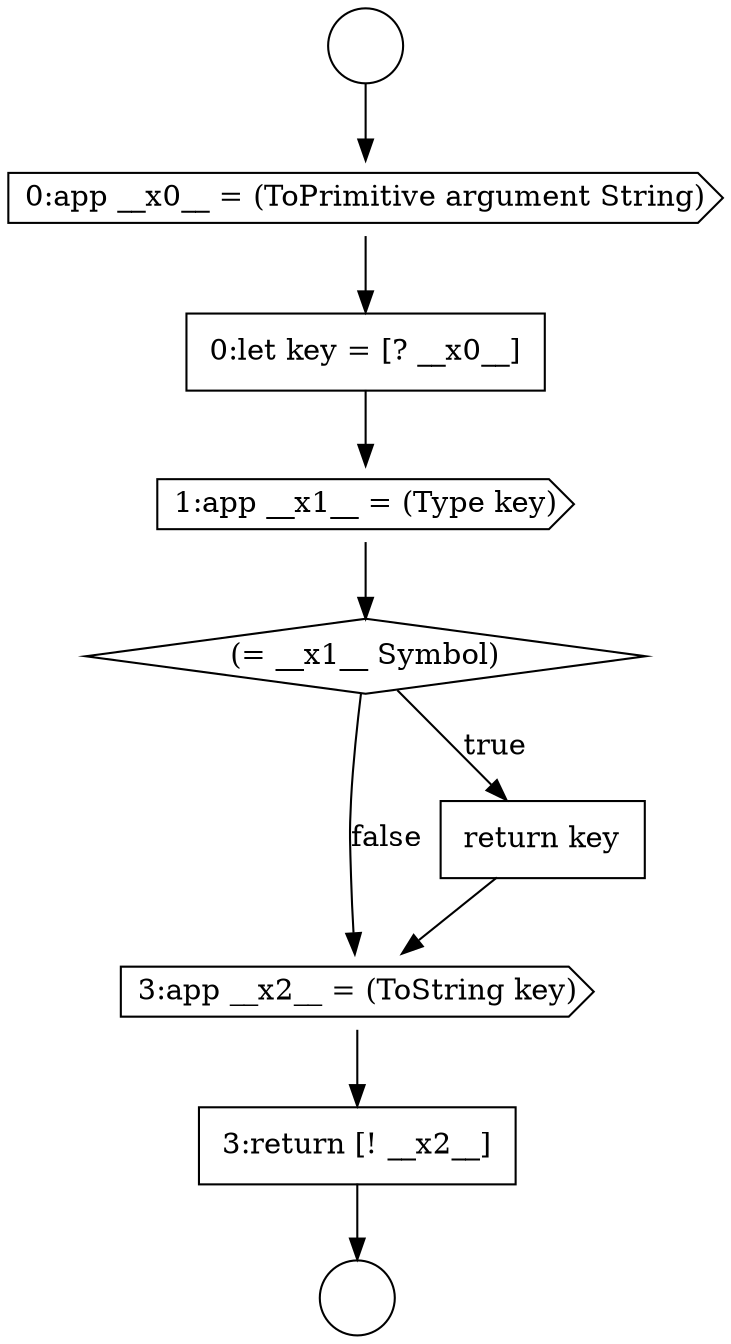 digraph {
  node365 [shape=circle label=" " color="black" fillcolor="white" style=filled]
  node372 [shape=none, margin=0, label=<<font color="black">
    <table border="0" cellborder="1" cellspacing="0" cellpadding="10">
      <tr><td align="left">3:return [! __x2__]</td></tr>
    </table>
  </font>> color="black" fillcolor="white" style=filled]
  node366 [shape=cds, label=<<font color="black">0:app __x0__ = (ToPrimitive argument String)</font>> color="black" fillcolor="white" style=filled]
  node371 [shape=cds, label=<<font color="black">3:app __x2__ = (ToString key)</font>> color="black" fillcolor="white" style=filled]
  node367 [shape=none, margin=0, label=<<font color="black">
    <table border="0" cellborder="1" cellspacing="0" cellpadding="10">
      <tr><td align="left">0:let key = [? __x0__]</td></tr>
    </table>
  </font>> color="black" fillcolor="white" style=filled]
  node370 [shape=none, margin=0, label=<<font color="black">
    <table border="0" cellborder="1" cellspacing="0" cellpadding="10">
      <tr><td align="left">return key</td></tr>
    </table>
  </font>> color="black" fillcolor="white" style=filled]
  node368 [shape=cds, label=<<font color="black">1:app __x1__ = (Type key)</font>> color="black" fillcolor="white" style=filled]
  node369 [shape=diamond, label=<<font color="black">(= __x1__ Symbol)</font>> color="black" fillcolor="white" style=filled]
  node364 [shape=circle label=" " color="black" fillcolor="white" style=filled]
  node364 -> node366 [ color="black"]
  node370 -> node371 [ color="black"]
  node366 -> node367 [ color="black"]
  node369 -> node370 [label=<<font color="black">true</font>> color="black"]
  node369 -> node371 [label=<<font color="black">false</font>> color="black"]
  node372 -> node365 [ color="black"]
  node367 -> node368 [ color="black"]
  node371 -> node372 [ color="black"]
  node368 -> node369 [ color="black"]
}
